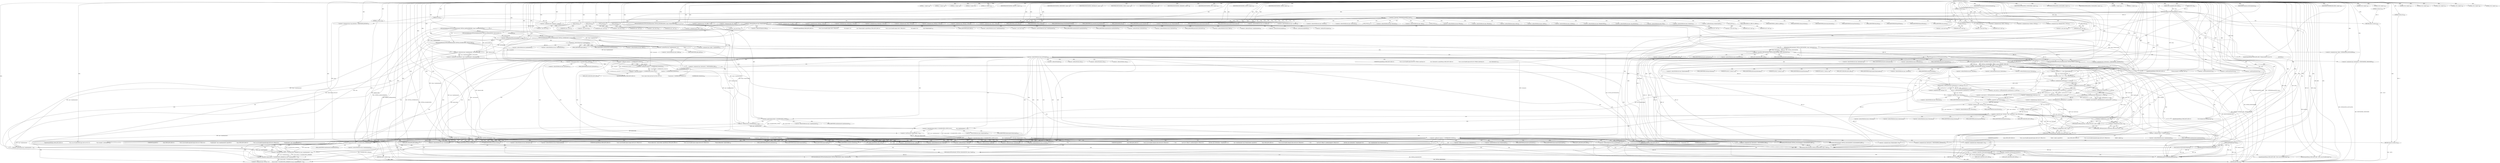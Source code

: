 digraph "TIFFRGBAImageBegin" {  
"46139" [label = <(METHOD,TIFFRGBAImageBegin)<SUB>310</SUB>> ]
"46787" [label = <(METHOD_RETURN,int)<SUB>310</SUB>> ]
"46140" [label = <(PARAM,TIFFRGBAImage *img)<SUB>310</SUB>> ]
"46141" [label = <(PARAM,TIFF *tif)<SUB>310</SUB>> ]
"46142" [label = <(PARAM,int stop)<SUB>310</SUB>> ]
"46143" [label = <(PARAM,char emsg[EMSG_BUF_SIZE])<SUB>311</SUB>> ]
"46162" [label = <(&lt;operator&gt;.assignment,img-&gt;row_offset = 0)<SUB>325</SUB>> ]
"46167" [label = <(&lt;operator&gt;.assignment,img-&gt;col_offset = 0)<SUB>326</SUB>> ]
"46172" [label = <(&lt;operator&gt;.assignment,img-&gt;redcmap = NULL)<SUB>327</SUB>> ]
"46181" [label = <(&lt;operator&gt;.assignment,img-&gt;greencmap = NULL)<SUB>328</SUB>> ]
"46190" [label = <(&lt;operator&gt;.assignment,img-&gt;bluecmap = NULL)<SUB>329</SUB>> ]
"46199" [label = <(&lt;operator&gt;.assignment,img-&gt;Map = NULL)<SUB>330</SUB>> ]
"46208" [label = <(&lt;operator&gt;.assignment,img-&gt;BWmap = NULL)<SUB>331</SUB>> ]
"46217" [label = <(&lt;operator&gt;.assignment,img-&gt;PALmap = NULL)<SUB>332</SUB>> ]
"46226" [label = <(&lt;operator&gt;.assignment,img-&gt;ycbcr = NULL)<SUB>333</SUB>> ]
"46235" [label = <(&lt;operator&gt;.assignment,img-&gt;cielab = NULL)<SUB>334</SUB>> ]
"46244" [label = <(&lt;operator&gt;.assignment,img-&gt;UaToAa = NULL)<SUB>335</SUB>> ]
"46253" [label = <(&lt;operator&gt;.assignment,img-&gt;Bitdepth16To8 = NULL)<SUB>336</SUB>> ]
"46262" [label = <(&lt;operator&gt;.assignment,img-&gt;req_orientation = ORIENTATION_BOTLEFT)<SUB>337</SUB>> ]
"46267" [label = <(&lt;operator&gt;.assignment,img-&gt;tif = tif)<SUB>339</SUB>> ]
"46272" [label = <(&lt;operator&gt;.assignment,img-&gt;stoponerr = stop)<SUB>340</SUB>> ]
"46277" [label = <(TIFFGetFieldDefaulted,TIFFGetFieldDefaulted(tif, TIFFTAG_BITSPERSAMPLE, &amp;img-&gt;bitspersample))<SUB>341</SUB>> ]
"46303" [label = <(&lt;operator&gt;.assignment,img-&gt;alpha = 0)<SUB>357</SUB>> ]
"46308" [label = <(TIFFGetFieldDefaulted,TIFFGetFieldDefaulted(tif, TIFFTAG_SAMPLESPERPIXEL, &amp;img-&gt;samplesperpixel))<SUB>358</SUB>> ]
"46315" [label = <(TIFFGetFieldDefaulted,TIFFGetFieldDefaulted(tif, TIFFTAG_EXTRASAMPLES, &amp;extrasamples,\012                          &amp;sampleinfo))<SUB>359</SUB>> ]
"46359" [label = <(&lt;operator&gt;.assignment,colorchannels = img-&gt;samplesperpixel - extrasamples)<SUB>390</SUB>> ]
"46366" [label = <(TIFFGetFieldDefaulted,TIFFGetFieldDefaulted(tif, TIFFTAG_COMPRESSION, &amp;compress))<SUB>391</SUB>> ]
"46371" [label = <(TIFFGetFieldDefaulted,TIFFGetFieldDefaulted(tif, TIFFTAG_PLANARCONFIG, &amp;planarconfig))<SUB>392</SUB>> ]
"46714" [label = <(TIFFGetField,TIFFGetField(tif, TIFFTAG_IMAGEWIDTH, &amp;img-&gt;width))<SUB>559</SUB>> ]
"46721" [label = <(TIFFGetField,TIFFGetField(tif, TIFFTAG_IMAGELENGTH, &amp;img-&gt;height))<SUB>560</SUB>> ]
"46728" [label = <(TIFFGetFieldDefaulted,TIFFGetFieldDefaulted(tif, TIFFTAG_ORIENTATION, &amp;img-&gt;orientation))<SUB>561</SUB>> ]
"46735" [label = <(&lt;operator&gt;.assignment,img-&gt;isContig =\012        !(planarconfig == PLANARCONFIG_SEPARATE &amp;&amp; img-&gt;samplesperpixel &gt; 1))<SUB>562</SUB>> ]
"46780" [label = <(RETURN,return 1;,return 1;)<SUB>580</SUB>> ]
"46783" [label = <(TIFFRGBAImageEnd,TIFFRGBAImageEnd(img))<SUB>583</SUB>> ]
"46785" [label = <(RETURN,return 0;,return 0;)<SUB>584</SUB>> ]
"46155" [label = <(&lt;operator&gt;.logicalNot,!TIFFRGBAImageOK(tif, emsg))<SUB>321</SUB>> ]
"46323" [label = <(&lt;operator&gt;.greaterEqualsThan,extrasamples &gt;= 1)<SUB>361</SUB>> ]
"46377" [label = <(&lt;operator&gt;.logicalNot,!TIFFGetField(tif, TIFFTAG_PHOTOMETRIC, &amp;img-&gt;photometric))<SUB>393</SUB>> ]
"46781" [label = <(LITERAL,1,return 1;)<SUB>580</SUB>> ]
"46786" [label = <(LITERAL,0,return 0;)<SUB>584</SUB>> ]
"46160" [label = <(RETURN,return 0;,return 0;)<SUB>322</SUB>> ]
"46290" [label = <(LITERAL,1,&lt;empty&gt;)<SUB>344</SUB>> ]
"46292" [label = <(LITERAL,2,&lt;empty&gt;)<SUB>345</SUB>> ]
"46294" [label = <(LITERAL,4,&lt;empty&gt;)<SUB>346</SUB>> ]
"46296" [label = <(LITERAL,8,&lt;empty&gt;)<SUB>347</SUB>> ]
"46298" [label = <(LITERAL,16,&lt;empty&gt;)<SUB>348</SUB>> ]
"46361" [label = <(&lt;operator&gt;.subtraction,img-&gt;samplesperpixel - extrasamples)<SUB>390</SUB>> ]
"46431" [label = <(IDENTIFIER,PHOTOMETRIC_PALETTE,&lt;empty&gt;)<SUB>414</SUB>> ]
"46451" [label = <(&lt;operator&gt;.assignment,n_color = (1U &lt;&lt; img-&gt;bitspersample))<SUB>424</SUB>> ]
"46458" [label = <(&lt;operator&gt;.assignment,img-&gt;redcmap =\012                (uint16_t *)_TIFFmallocExt(tif, sizeof(uint16_t) * n_color))<SUB>425</SUB>> ]
"46470" [label = <(&lt;operator&gt;.assignment,img-&gt;greencmap =\012                (uint16_t *)_TIFFmallocExt(tif, sizeof(uint16_t) * n_color))<SUB>427</SUB>> ]
"46482" [label = <(&lt;operator&gt;.assignment,img-&gt;bluecmap =\012                (uint16_t *)_TIFFmallocExt(tif, sizeof(uint16_t) * n_color))<SUB>429</SUB>> ]
"46517" [label = <(_TIFFmemcpy,_TIFFmemcpy(img-&gt;redcmap, red_orig, n_color * 2))<SUB>438</SUB>> ]
"46525" [label = <(_TIFFmemcpy,_TIFFmemcpy(img-&gt;greencmap, green_orig, n_color * 2))<SUB>439</SUB>> ]
"46533" [label = <(_TIFFmemcpy,_TIFFmemcpy(img-&gt;bluecmap, blue_orig, n_color * 2))<SUB>440</SUB>> ]
"46542" [label = <(IDENTIFIER,PHOTOMETRIC_MINISWHITE,&lt;empty&gt;)<SUB>443</SUB>> ]
"46544" [label = <(IDENTIFIER,PHOTOMETRIC_MINISBLACK,&lt;empty&gt;)<SUB>444</SUB>> ]
"46566" [label = <(IDENTIFIER,PHOTOMETRIC_YCBCR,&lt;empty&gt;)<SUB>458</SUB>> ]
"46591" [label = <(IDENTIFIER,PHOTOMETRIC_RGB,&lt;empty&gt;)<SUB>487</SUB>> ]
"46608" [label = <(IDENTIFIER,PHOTOMETRIC_SEPARATED,&lt;empty&gt;)<SUB>496</SUB>> ]
"46634" [label = <(IDENTIFIER,PHOTOMETRIC_LOGL,&lt;empty&gt;)<SUB>518</SUB>> ]
"46649" [label = <(TIFFSetField,TIFFSetField(tif, TIFFTAG_SGILOGDATAFMT, SGILOGDATAFMT_8BIT))<SUB>526</SUB>> ]
"46653" [label = <(&lt;operator&gt;.assignment,img-&gt;photometric = PHOTOMETRIC_MINISBLACK)<SUB>527</SUB>> ]
"46658" [label = <(&lt;operator&gt;.assignment,img-&gt;bitspersample = 8)<SUB>528</SUB>> ]
"46665" [label = <(IDENTIFIER,PHOTOMETRIC_LOGLUV,&lt;empty&gt;)<SUB>530</SUB>> ]
"46693" [label = <(TIFFSetField,TIFFSetField(tif, TIFFTAG_SGILOGDATAFMT, SGILOGDATAFMT_8BIT))<SUB>547</SUB>> ]
"46697" [label = <(&lt;operator&gt;.assignment,img-&gt;photometric = PHOTOMETRIC_RGB)<SUB>548</SUB>> ]
"46702" [label = <(&lt;operator&gt;.assignment,img-&gt;bitspersample = 8)<SUB>549</SUB>> ]
"46709" [label = <(IDENTIFIER,PHOTOMETRIC_CIELAB,&lt;empty&gt;)<SUB>551</SUB>> ]
"46739" [label = <(&lt;operator&gt;.logicalNot,!(planarconfig == PLANARCONFIG_SEPARATE &amp;&amp; img-&gt;samplesperpixel &gt; 1))<SUB>563</SUB>> ]
"46156" [label = <(TIFFRGBAImageOK,TIFFRGBAImageOK(tif, emsg))<SUB>321</SUB>> ]
"46161" [label = <(LITERAL,0,return 0;)<SUB>322</SUB>> ]
"46178" [label = <(&lt;operator&gt;.cast,(void *)0)<SUB>327</SUB>> ]
"46187" [label = <(&lt;operator&gt;.cast,(void *)0)<SUB>328</SUB>> ]
"46196" [label = <(&lt;operator&gt;.cast,(void *)0)<SUB>329</SUB>> ]
"46205" [label = <(&lt;operator&gt;.cast,(void *)0)<SUB>330</SUB>> ]
"46214" [label = <(&lt;operator&gt;.cast,(void *)0)<SUB>331</SUB>> ]
"46223" [label = <(&lt;operator&gt;.cast,(void *)0)<SUB>332</SUB>> ]
"46232" [label = <(&lt;operator&gt;.cast,(void *)0)<SUB>333</SUB>> ]
"46241" [label = <(&lt;operator&gt;.cast,(void *)0)<SUB>334</SUB>> ]
"46250" [label = <(&lt;operator&gt;.cast,(void *)0)<SUB>335</SUB>> ]
"46259" [label = <(&lt;operator&gt;.cast,(void *)0)<SUB>336</SUB>> ]
"46378" [label = <(TIFFGetField,TIFFGetField(tif, TIFFTAG_PHOTOMETRIC, &amp;img-&gt;photometric))<SUB>393</SUB>> ]
"46387" [label = <(IDENTIFIER,colorchannels,switch(colorchannels))<SUB>395</SUB>> ]
"46433" [label = <(&lt;operator&gt;.logicalNot,!TIFFGetField(tif, TIFFTAG_COLORMAP, &amp;red_orig, &amp;green_orig,\012                              &amp;blue_orig))<SUB>415</SUB>> ]
"46495" [label = <(&lt;operator&gt;.logicalOr,!img-&gt;redcmap || !img-&gt;greencmap || !img-&gt;bluecmap)<SUB>431</SUB>> ]
"46546" [label = <(&lt;operator&gt;.logicalAnd,planarconfig == PLANARCONFIG_CONTIG &amp;&amp;\012                img-&gt;samplesperpixel != 1 &amp;&amp; img-&gt;bitspersample &lt; 8)<SUB>445</SUB>> ]
"46568" [label = <(&lt;operator&gt;.equals,planarconfig == PLANARCONFIG_CONTIG)<SUB>460</SUB>> ]
"46593" [label = <(&lt;operator&gt;.lessThan,colorchannels &lt; 3)<SUB>488</SUB>> ]
"46611" [label = <(TIFFGetFieldDefaulted,TIFFGetFieldDefaulted(tif, TIFFTAG_INKSET, &amp;inkset))<SUB>499</SUB>> ]
"46636" [label = <(&lt;operator&gt;.notEquals,compress != COMPRESSION_SGILOG)<SUB>519</SUB>> ]
"46667" [label = <(&lt;operator&gt;.logicalAnd,compress != COMPRESSION_SGILOG &amp;&amp;\012                compress != COMPRESSION_SGILOG24)<SUB>531</SUB>> ]
"46686" [label = <(&lt;operator&gt;.notEquals,planarconfig != PLANARCONFIG_CONTIG)<SUB>540</SUB>> ]
"46740" [label = <(&lt;operator&gt;.logicalAnd,planarconfig == PLANARCONFIG_SEPARATE &amp;&amp; img-&gt;samplesperpixel &gt; 1)<SUB>563</SUB>> ]
"46755" [label = <(&lt;operator&gt;.logicalNot,!PickContigCase(img))<SUB>566</SUB>> ]
"46333" [label = <(IDENTIFIER,EXTRASAMPLE_UNSPECIFIED,&lt;empty&gt;)<SUB>365</SUB>> ]
"46348" [label = <(IDENTIFIER,EXTRASAMPLE_ASSOCALPHA,&lt;empty&gt;)<SUB>371</SUB>> ]
"46350" [label = <(IDENTIFIER,EXTRASAMPLE_UNASSALPHA,&lt;empty&gt;)<SUB>372</SUB>> ]
"46351" [label = <(&lt;operator&gt;.assignment,img-&gt;alpha = sampleinfo[0])<SUB>373</SUB>> ]
"46390" [label = <(LITERAL,1,&lt;empty&gt;)<SUB>397</SUB>> ]
"46409" [label = <(LITERAL,3,&lt;empty&gt;)<SUB>403</SUB>> ]
"46410" [label = <(&lt;operator&gt;.assignment,img-&gt;photometric = PHOTOMETRIC_RGB)<SUB>404</SUB>> ]
"46417" [label = <(snprintf,snprintf(emsg, EMSG_BUF_SIZE, &quot;Missing needed %s tag&quot;,\012                         photoTag))<SUB>407</SUB>> ]
"46444" [label = <(snprintf,snprintf(emsg, EMSG_BUF_SIZE,\012                         &quot;Missing required \&quot;Colormap\&quot; tag&quot;))<SUB>418</SUB>> ]
"46453" [label = <(&lt;operator&gt;.shiftLeft,1U &lt;&lt; img-&gt;bitspersample)<SUB>424</SUB>> ]
"46462" [label = <(&lt;operator&gt;.cast,(uint16_t *)_TIFFmallocExt(tif, sizeof(uint16_t) * n_color))<SUB>426</SUB>> ]
"46474" [label = <(&lt;operator&gt;.cast,(uint16_t *)_TIFFmallocExt(tif, sizeof(uint16_t) * n_color))<SUB>428</SUB>> ]
"46486" [label = <(&lt;operator&gt;.cast,(uint16_t *)_TIFFmallocExt(tif, sizeof(uint16_t) * n_color))<SUB>430</SUB>> ]
"46510" [label = <(snprintf,snprintf(emsg, EMSG_BUF_SIZE,\012                         &quot;Out of memory for colormap copy&quot;))<SUB>433</SUB>> ]
"46522" [label = <(&lt;operator&gt;.multiplication,n_color * 2)<SUB>438</SUB>> ]
"46530" [label = <(&lt;operator&gt;.multiplication,n_color * 2)<SUB>439</SUB>> ]
"46538" [label = <(&lt;operator&gt;.multiplication,n_color * 2)<SUB>440</SUB>> ]
"46597" [label = <(snprintf,snprintf(emsg, EMSG_BUF_SIZE,\012                         &quot;Sorry, can not handle RGB image with %s=%d&quot;,\012                         &quot;Color channels&quot;, colorchannels))<SUB>490</SUB>> ]
"46617" [label = <(&lt;operator&gt;.notEquals,inkset != INKSET_CMYK)<SUB>500</SUB>> ]
"46624" [label = <(&lt;operator&gt;.lessThan,img-&gt;samplesperpixel &lt; 4)<SUB>508</SUB>> ]
"46640" [label = <(snprintf,snprintf(emsg, EMSG_BUF_SIZE,\012                         &quot;Sorry, LogL data must have %s=%d&quot;, &quot;Compression&quot;,\012                         COMPRESSION_SGILOG))<SUB>521</SUB>> ]
"46675" [label = <(snprintf,snprintf(emsg, EMSG_BUF_SIZE,\012                         &quot;Sorry, LogLuv data must have %s=%d or %d&quot;,\012                         &quot;Compression&quot;, COMPRESSION_SGILOG,\012                         COMPRESSION_SGILOG24))<SUB>534</SUB>> ]
"46691" [label = <(RETURN,return (0);,return (0);)<SUB>545</SUB>> ]
"46741" [label = <(&lt;operator&gt;.equals,planarconfig == PLANARCONFIG_SEPARATE)<SUB>563</SUB>> ]
"46744" [label = <(&lt;operator&gt;.greaterThan,img-&gt;samplesperpixel &gt; 1)<SUB>563</SUB>> ]
"46759" [label = <(snprintf,snprintf(emsg, EMSG_BUF_SIZE, &quot;Sorry, can not handle image&quot;))<SUB>568</SUB>> ]
"46769" [label = <(&lt;operator&gt;.logicalNot,!PickSeparateCase(img))<SUB>574</SUB>> ]
"46335" [label = <(&lt;operator&gt;.greaterThan,img-&gt;samplesperpixel &gt;\012                    3)<SUB>367</SUB>> ]
"46392" [label = <(isCCITTCompression,isCCITTCompression(tif))<SUB>398</SUB>> ]
"46434" [label = <(TIFFGetField,TIFFGetField(tif, TIFFTAG_COLORMAP, &amp;red_orig, &amp;green_orig,\012                              &amp;blue_orig))<SUB>415</SUB>> ]
"46464" [label = <(_TIFFmallocExt,_TIFFmallocExt(tif, sizeof(uint16_t) * n_color))<SUB>426</SUB>> ]
"46476" [label = <(_TIFFmallocExt,_TIFFmallocExt(tif, sizeof(uint16_t) * n_color))<SUB>428</SUB>> ]
"46488" [label = <(_TIFFmallocExt,_TIFFmallocExt(tif, sizeof(uint16_t) * n_color))<SUB>430</SUB>> ]
"46496" [label = <(&lt;operator&gt;.logicalOr,!img-&gt;redcmap || !img-&gt;greencmap)<SUB>431</SUB>> ]
"46505" [label = <(&lt;operator&gt;.logicalNot,!img-&gt;bluecmap)<SUB>431</SUB>> ]
"46547" [label = <(&lt;operator&gt;.logicalAnd,planarconfig == PLANARCONFIG_CONTIG &amp;&amp;\012                img-&gt;samplesperpixel != 1)<SUB>445</SUB>> ]
"46556" [label = <(&lt;operator&gt;.lessThan,img-&gt;bitspersample &lt; 8)<SUB>446</SUB>> ]
"46573" [label = <(IDENTIFIER,compress,switch(compress))<SUB>463</SUB>> ]
"46668" [label = <(&lt;operator&gt;.notEquals,compress != COMPRESSION_SGILOG)<SUB>531</SUB>> ]
"46671" [label = <(&lt;operator&gt;.notEquals,compress != COMPRESSION_SGILOG24)<SUB>532</SUB>> ]
"46692" [label = <(LITERAL,0,return (0);)<SUB>545</SUB>> ]
"46756" [label = <(PickContigCase,PickContigCase(img))<SUB>566</SUB>> ]
"46773" [label = <(snprintf,snprintf(emsg, EMSG_BUF_SIZE, &quot;Sorry, can not handle image&quot;))<SUB>576</SUB>> ]
"46341" [label = <(&lt;operator&gt;.assignment,img-&gt;alpha = EXTRASAMPLE_ASSOCALPHA)<SUB>369</SUB>> ]
"46395" [label = <(&lt;operator&gt;.assignment,img-&gt;photometric = PHOTOMETRIC_MINISWHITE)<SUB>399</SUB>> ]
"46466" [label = <(&lt;operator&gt;.multiplication,sizeof(uint16_t) * n_color)<SUB>426</SUB>> ]
"46478" [label = <(&lt;operator&gt;.multiplication,sizeof(uint16_t) * n_color)<SUB>428</SUB>> ]
"46490" [label = <(&lt;operator&gt;.multiplication,sizeof(uint16_t) * n_color)<SUB>430</SUB>> ]
"46497" [label = <(&lt;operator&gt;.logicalNot,!img-&gt;redcmap)<SUB>431</SUB>> ]
"46501" [label = <(&lt;operator&gt;.logicalNot,!img-&gt;greencmap)<SUB>431</SUB>> ]
"46548" [label = <(&lt;operator&gt;.equals,planarconfig == PLANARCONFIG_CONTIG)<SUB>445</SUB>> ]
"46551" [label = <(&lt;operator&gt;.notEquals,img-&gt;samplesperpixel != 1)<SUB>446</SUB>> ]
"46576" [label = <(IDENTIFIER,COMPRESSION_JPEG,&lt;empty&gt;)<SUB>465</SUB>> ]
"46577" [label = <(TIFFSetField,TIFFSetField(tif, TIFFTAG_JPEGCOLORMODE,\012                                     JPEGCOLORMODE_RGB))<SUB>472</SUB>> ]
"46581" [label = <(&lt;operator&gt;.assignment,img-&gt;photometric = PHOTOMETRIC_RGB)<SUB>474</SUB>> ]
"46770" [label = <(PickSeparateCase,PickSeparateCase(img))<SUB>574</SUB>> ]
"46402" [label = <(&lt;operator&gt;.assignment,img-&gt;photometric = PHOTOMETRIC_MINISBLACK)<SUB>401</SUB>> ]
"46421" [label = <(LITERAL,1024,&lt;empty&gt;)<SUB>407</SUB>> ]
"46448" [label = <(LITERAL,1024,&lt;empty&gt;)<SUB>418</SUB>> ]
"46467" [label = <(&lt;operator&gt;.sizeOf,sizeof(uint16_t))<SUB>426</SUB>> ]
"46479" [label = <(&lt;operator&gt;.sizeOf,sizeof(uint16_t))<SUB>428</SUB>> ]
"46491" [label = <(&lt;operator&gt;.sizeOf,sizeof(uint16_t))<SUB>430</SUB>> ]
"46514" [label = <(LITERAL,1024,&lt;empty&gt;)<SUB>433</SUB>> ]
"46601" [label = <(LITERAL,1024,&lt;empty&gt;)<SUB>490</SUB>> ]
"46644" [label = <(LITERAL,1024,&lt;empty&gt;)<SUB>521</SUB>> ]
"46679" [label = <(LITERAL,1024,&lt;empty&gt;)<SUB>534</SUB>> ]
"46763" [label = <(LITERAL,1024,&lt;empty&gt;)<SUB>568</SUB>> ]
"46777" [label = <(LITERAL,1024,&lt;empty&gt;)<SUB>576</SUB>> ]
"46163" [label = <(&lt;operator&gt;.indirectFieldAccess,img-&gt;row_offset)<SUB>325</SUB>> ]
"46168" [label = <(&lt;operator&gt;.indirectFieldAccess,img-&gt;col_offset)<SUB>326</SUB>> ]
"46173" [label = <(&lt;operator&gt;.indirectFieldAccess,img-&gt;redcmap)<SUB>327</SUB>> ]
"46176" [label = <(NULL,NULL)<SUB>327</SUB>> ]
"46182" [label = <(&lt;operator&gt;.indirectFieldAccess,img-&gt;greencmap)<SUB>328</SUB>> ]
"46185" [label = <(NULL,NULL)<SUB>328</SUB>> ]
"46191" [label = <(&lt;operator&gt;.indirectFieldAccess,img-&gt;bluecmap)<SUB>329</SUB>> ]
"46194" [label = <(NULL,NULL)<SUB>329</SUB>> ]
"46200" [label = <(&lt;operator&gt;.indirectFieldAccess,img-&gt;Map)<SUB>330</SUB>> ]
"46203" [label = <(NULL,NULL)<SUB>330</SUB>> ]
"46209" [label = <(&lt;operator&gt;.indirectFieldAccess,img-&gt;BWmap)<SUB>331</SUB>> ]
"46212" [label = <(NULL,NULL)<SUB>331</SUB>> ]
"46218" [label = <(&lt;operator&gt;.indirectFieldAccess,img-&gt;PALmap)<SUB>332</SUB>> ]
"46221" [label = <(NULL,NULL)<SUB>332</SUB>> ]
"46227" [label = <(&lt;operator&gt;.indirectFieldAccess,img-&gt;ycbcr)<SUB>333</SUB>> ]
"46230" [label = <(NULL,NULL)<SUB>333</SUB>> ]
"46236" [label = <(&lt;operator&gt;.indirectFieldAccess,img-&gt;cielab)<SUB>334</SUB>> ]
"46239" [label = <(NULL,NULL)<SUB>334</SUB>> ]
"46245" [label = <(&lt;operator&gt;.indirectFieldAccess,img-&gt;UaToAa)<SUB>335</SUB>> ]
"46248" [label = <(NULL,NULL)<SUB>335</SUB>> ]
"46254" [label = <(&lt;operator&gt;.indirectFieldAccess,img-&gt;Bitdepth16To8)<SUB>336</SUB>> ]
"46257" [label = <(NULL,NULL)<SUB>336</SUB>> ]
"46263" [label = <(&lt;operator&gt;.indirectFieldAccess,img-&gt;req_orientation)<SUB>337</SUB>> ]
"46268" [label = <(&lt;operator&gt;.indirectFieldAccess,img-&gt;tif)<SUB>339</SUB>> ]
"46273" [label = <(&lt;operator&gt;.indirectFieldAccess,img-&gt;stoponerr)<SUB>340</SUB>> ]
"46280" [label = <(&lt;operator&gt;.addressOf,&amp;img-&gt;bitspersample)<SUB>341</SUB>> ]
"46285" [label = <(&lt;operator&gt;.indirectFieldAccess,img-&gt;bitspersample)<SUB>342</SUB>> ]
"46304" [label = <(&lt;operator&gt;.indirectFieldAccess,img-&gt;alpha)<SUB>357</SUB>> ]
"46311" [label = <(&lt;operator&gt;.addressOf,&amp;img-&gt;samplesperpixel)<SUB>358</SUB>> ]
"46318" [label = <(&lt;operator&gt;.addressOf,&amp;extrasamples)<SUB>359</SUB>> ]
"46320" [label = <(&lt;operator&gt;.addressOf,&amp;sampleinfo)<SUB>360</SUB>> ]
"46369" [label = <(&lt;operator&gt;.addressOf,&amp;compress)<SUB>391</SUB>> ]
"46374" [label = <(&lt;operator&gt;.addressOf,&amp;planarconfig)<SUB>392</SUB>> ]
"46426" [label = <(&lt;operator&gt;.indirectFieldAccess,img-&gt;photometric)<SUB>412</SUB>> ]
"46717" [label = <(&lt;operator&gt;.addressOf,&amp;img-&gt;width)<SUB>559</SUB>> ]
"46724" [label = <(&lt;operator&gt;.addressOf,&amp;img-&gt;height)<SUB>560</SUB>> ]
"46731" [label = <(&lt;operator&gt;.addressOf,&amp;img-&gt;orientation)<SUB>561</SUB>> ]
"46736" [label = <(&lt;operator&gt;.indirectFieldAccess,img-&gt;isContig)<SUB>562</SUB>> ]
"46750" [label = <(&lt;operator&gt;.indirectFieldAccess,img-&gt;isContig)<SUB>564</SUB>> ]
"46165" [label = <(FIELD_IDENTIFIER,row_offset,row_offset)<SUB>325</SUB>> ]
"46170" [label = <(FIELD_IDENTIFIER,col_offset,col_offset)<SUB>326</SUB>> ]
"46175" [label = <(FIELD_IDENTIFIER,redcmap,redcmap)<SUB>327</SUB>> ]
"46184" [label = <(FIELD_IDENTIFIER,greencmap,greencmap)<SUB>328</SUB>> ]
"46193" [label = <(FIELD_IDENTIFIER,bluecmap,bluecmap)<SUB>329</SUB>> ]
"46202" [label = <(FIELD_IDENTIFIER,Map,Map)<SUB>330</SUB>> ]
"46211" [label = <(FIELD_IDENTIFIER,BWmap,BWmap)<SUB>331</SUB>> ]
"46220" [label = <(FIELD_IDENTIFIER,PALmap,PALmap)<SUB>332</SUB>> ]
"46229" [label = <(FIELD_IDENTIFIER,ycbcr,ycbcr)<SUB>333</SUB>> ]
"46238" [label = <(FIELD_IDENTIFIER,cielab,cielab)<SUB>334</SUB>> ]
"46247" [label = <(FIELD_IDENTIFIER,UaToAa,UaToAa)<SUB>335</SUB>> ]
"46256" [label = <(FIELD_IDENTIFIER,Bitdepth16To8,Bitdepth16To8)<SUB>336</SUB>> ]
"46265" [label = <(FIELD_IDENTIFIER,req_orientation,req_orientation)<SUB>337</SUB>> ]
"46270" [label = <(FIELD_IDENTIFIER,tif,tif)<SUB>339</SUB>> ]
"46275" [label = <(FIELD_IDENTIFIER,stoponerr,stoponerr)<SUB>340</SUB>> ]
"46281" [label = <(&lt;operator&gt;.indirectFieldAccess,img-&gt;bitspersample)<SUB>341</SUB>> ]
"46287" [label = <(FIELD_IDENTIFIER,bitspersample,bitspersample)<SUB>342</SUB>> ]
"46301" [label = <(UNKNOWN,snprintf(emsg, EMSG_BUF_SIZE,\012                     &quot;Sorry, can not handle images with %&quot; PRIu16\012                     &quot;-bit samples&quot;,\012                     img-&gt;bitspersample);,snprintf(emsg, EMSG_BUF_SIZE,\012                     &quot;Sorry, can not handle images with %&quot; PRIu16\012                     &quot;-bit samples&quot;,\012                     img-&gt;bitspersample);)<SUB>351</SUB>> ]
"46306" [label = <(FIELD_IDENTIFIER,alpha,alpha)<SUB>357</SUB>> ]
"46312" [label = <(&lt;operator&gt;.indirectFieldAccess,img-&gt;samplesperpixel)<SUB>358</SUB>> ]
"46362" [label = <(&lt;operator&gt;.indirectFieldAccess,img-&gt;samplesperpixel)<SUB>390</SUB>> ]
"46428" [label = <(FIELD_IDENTIFIER,photometric,photometric)<SUB>412</SUB>> ]
"46712" [label = <(UNKNOWN,snprintf(emsg, EMSG_BUF_SIZE,\012                     &quot;Sorry, can not handle image with %s=%&quot; PRIu16, photoTag,\012                     img-&gt;photometric);,snprintf(emsg, EMSG_BUF_SIZE,\012                     &quot;Sorry, can not handle image with %s=%&quot; PRIu16, photoTag,\012                     img-&gt;photometric);)<SUB>554</SUB>> ]
"46718" [label = <(&lt;operator&gt;.indirectFieldAccess,img-&gt;width)<SUB>559</SUB>> ]
"46725" [label = <(&lt;operator&gt;.indirectFieldAccess,img-&gt;height)<SUB>560</SUB>> ]
"46732" [label = <(&lt;operator&gt;.indirectFieldAccess,img-&gt;orientation)<SUB>561</SUB>> ]
"46738" [label = <(FIELD_IDENTIFIER,isContig,isContig)<SUB>562</SUB>> ]
"46752" [label = <(FIELD_IDENTIFIER,isContig,isContig)<SUB>564</SUB>> ]
"46283" [label = <(FIELD_IDENTIFIER,bitspersample,bitspersample)<SUB>341</SUB>> ]
"46314" [label = <(FIELD_IDENTIFIER,samplesperpixel,samplesperpixel)<SUB>358</SUB>> ]
"46328" [label = <(&lt;operator&gt;.indirectIndexAccess,sampleinfo[0])<SUB>363</SUB>> ]
"46364" [label = <(FIELD_IDENTIFIER,samplesperpixel,samplesperpixel)<SUB>390</SUB>> ]
"46381" [label = <(&lt;operator&gt;.addressOf,&amp;img-&gt;photometric)<SUB>393</SUB>> ]
"46459" [label = <(&lt;operator&gt;.indirectFieldAccess,img-&gt;redcmap)<SUB>425</SUB>> ]
"46471" [label = <(&lt;operator&gt;.indirectFieldAccess,img-&gt;greencmap)<SUB>427</SUB>> ]
"46483" [label = <(&lt;operator&gt;.indirectFieldAccess,img-&gt;bluecmap)<SUB>429</SUB>> ]
"46518" [label = <(&lt;operator&gt;.indirectFieldAccess,img-&gt;redcmap)<SUB>438</SUB>> ]
"46526" [label = <(&lt;operator&gt;.indirectFieldAccess,img-&gt;greencmap)<SUB>439</SUB>> ]
"46534" [label = <(&lt;operator&gt;.indirectFieldAccess,img-&gt;bluecmap)<SUB>440</SUB>> ]
"46654" [label = <(&lt;operator&gt;.indirectFieldAccess,img-&gt;photometric)<SUB>527</SUB>> ]
"46659" [label = <(&lt;operator&gt;.indirectFieldAccess,img-&gt;bitspersample)<SUB>528</SUB>> ]
"46698" [label = <(&lt;operator&gt;.indirectFieldAccess,img-&gt;photometric)<SUB>548</SUB>> ]
"46703" [label = <(&lt;operator&gt;.indirectFieldAccess,img-&gt;bitspersample)<SUB>549</SUB>> ]
"46720" [label = <(FIELD_IDENTIFIER,width,width)<SUB>559</SUB>> ]
"46727" [label = <(FIELD_IDENTIFIER,height,height)<SUB>560</SUB>> ]
"46734" [label = <(FIELD_IDENTIFIER,orientation,orientation)<SUB>561</SUB>> ]
"46179" [label = <(UNKNOWN,void *,void *)<SUB>327</SUB>> ]
"46188" [label = <(UNKNOWN,void *,void *)<SUB>328</SUB>> ]
"46197" [label = <(UNKNOWN,void *,void *)<SUB>329</SUB>> ]
"46206" [label = <(UNKNOWN,void *,void *)<SUB>330</SUB>> ]
"46215" [label = <(UNKNOWN,void *,void *)<SUB>331</SUB>> ]
"46224" [label = <(UNKNOWN,void *,void *)<SUB>332</SUB>> ]
"46233" [label = <(UNKNOWN,void *,void *)<SUB>333</SUB>> ]
"46242" [label = <(UNKNOWN,void *,void *)<SUB>334</SUB>> ]
"46251" [label = <(UNKNOWN,void *,void *)<SUB>335</SUB>> ]
"46260" [label = <(UNKNOWN,void *,void *)<SUB>336</SUB>> ]
"46382" [label = <(&lt;operator&gt;.indirectFieldAccess,img-&gt;photometric)<SUB>393</SUB>> ]
"46455" [label = <(&lt;operator&gt;.indirectFieldAccess,img-&gt;bitspersample)<SUB>424</SUB>> ]
"46461" [label = <(FIELD_IDENTIFIER,redcmap,redcmap)<SUB>425</SUB>> ]
"46463" [label = <(UNKNOWN,uint16_t *,uint16_t *)<SUB>426</SUB>> ]
"46473" [label = <(FIELD_IDENTIFIER,greencmap,greencmap)<SUB>427</SUB>> ]
"46475" [label = <(UNKNOWN,uint16_t *,uint16_t *)<SUB>428</SUB>> ]
"46485" [label = <(FIELD_IDENTIFIER,bluecmap,bluecmap)<SUB>429</SUB>> ]
"46487" [label = <(UNKNOWN,uint16_t *,uint16_t *)<SUB>430</SUB>> ]
"46520" [label = <(FIELD_IDENTIFIER,redcmap,redcmap)<SUB>438</SUB>> ]
"46528" [label = <(FIELD_IDENTIFIER,greencmap,greencmap)<SUB>439</SUB>> ]
"46536" [label = <(FIELD_IDENTIFIER,bluecmap,bluecmap)<SUB>440</SUB>> ]
"46562" [label = <(UNKNOWN,snprintf(\012                    emsg, EMSG_BUF_SIZE,\012                    &quot;Sorry, can not handle contiguous data with %s=%&quot; PRIu16\012                    &quot;, &quot;\012                    &quot;and %s=%&quot; PRIu16 &quot; and Bits/Sample=%&quot; PRIu16,\012                    photoTag, img-&gt;photometric, &quot;Samples/pixel&quot;,\012                    img-&gt;samplesperpixel, img-&gt;bitspersample);,snprintf(\012                    emsg, EMSG_BUF_SIZE,\012                    &quot;Sorry, can not handle contiguous data with %s=%&quot; PRIu16\012                    &quot;, &quot;\012                    &quot;and %s=%&quot; PRIu16 &quot; and Bits/Sample=%&quot; PRIu16,\012                    photoTag, img-&gt;photometric, &quot;Samples/pixel&quot;,\012                    img-&gt;samplesperpixel, img-&gt;bitspersample);)<SUB>448</SUB>> ]
"46614" [label = <(&lt;operator&gt;.addressOf,&amp;inkset)<SUB>499</SUB>> ]
"46656" [label = <(FIELD_IDENTIFIER,photometric,photometric)<SUB>527</SUB>> ]
"46661" [label = <(FIELD_IDENTIFIER,bitspersample,bitspersample)<SUB>528</SUB>> ]
"46690" [label = <(UNKNOWN,snprintf(emsg, EMSG_BUF_SIZE,\012                         &quot;Sorry, can not handle LogLuv images with %s=%&quot; PRIu16,\012                         &quot;Planarconfiguration&quot;, planarconfig);,snprintf(emsg, EMSG_BUF_SIZE,\012                         &quot;Sorry, can not handle LogLuv images with %s=%&quot; PRIu16,\012                         &quot;Planarconfiguration&quot;, planarconfig);)<SUB>542</SUB>> ]
"46700" [label = <(FIELD_IDENTIFIER,photometric,photometric)<SUB>548</SUB>> ]
"46705" [label = <(FIELD_IDENTIFIER,bitspersample,bitspersample)<SUB>549</SUB>> ]
"46745" [label = <(&lt;operator&gt;.indirectFieldAccess,img-&gt;samplesperpixel)<SUB>563</SUB>> ]
"46352" [label = <(&lt;operator&gt;.indirectFieldAccess,img-&gt;alpha)<SUB>373</SUB>> ]
"46355" [label = <(&lt;operator&gt;.indirectIndexAccess,sampleinfo[0])<SUB>373</SUB>> ]
"46384" [label = <(FIELD_IDENTIFIER,photometric,photometric)<SUB>393</SUB>> ]
"46411" [label = <(&lt;operator&gt;.indirectFieldAccess,img-&gt;photometric)<SUB>404</SUB>> ]
"46419" [label = <(EMSG_BUF_SIZE,EMSG_BUF_SIZE)<SUB>407</SUB>> ]
"46437" [label = <(&lt;operator&gt;.addressOf,&amp;red_orig)<SUB>415</SUB>> ]
"46439" [label = <(&lt;operator&gt;.addressOf,&amp;green_orig)<SUB>415</SUB>> ]
"46441" [label = <(&lt;operator&gt;.addressOf,&amp;blue_orig)<SUB>416</SUB>> ]
"46446" [label = <(EMSG_BUF_SIZE,EMSG_BUF_SIZE)<SUB>418</SUB>> ]
"46457" [label = <(FIELD_IDENTIFIER,bitspersample,bitspersample)<SUB>424</SUB>> ]
"46506" [label = <(&lt;operator&gt;.indirectFieldAccess,img-&gt;bluecmap)<SUB>431</SUB>> ]
"46512" [label = <(EMSG_BUF_SIZE,EMSG_BUF_SIZE)<SUB>433</SUB>> ]
"46557" [label = <(&lt;operator&gt;.indirectFieldAccess,img-&gt;bitspersample)<SUB>446</SUB>> ]
"46599" [label = <(EMSG_BUF_SIZE,EMSG_BUF_SIZE)<SUB>490</SUB>> ]
"46621" [label = <(UNKNOWN,snprintf(\012                    emsg, EMSG_BUF_SIZE,\012                    &quot;Sorry, can not handle separated image with %s=%&quot; PRIu16,\012                    &quot;InkSet&quot;, inkset);,snprintf(\012                    emsg, EMSG_BUF_SIZE,\012                    &quot;Sorry, can not handle separated image with %s=%&quot; PRIu16,\012                    &quot;InkSet&quot;, inkset);)<SUB>502</SUB>> ]
"46625" [label = <(&lt;operator&gt;.indirectFieldAccess,img-&gt;samplesperpixel)<SUB>508</SUB>> ]
"46630" [label = <(UNKNOWN,snprintf(\012                    emsg, EMSG_BUF_SIZE,\012                    &quot;Sorry, can not handle separated image with %s=%&quot; PRIu16,\012                    &quot;Samples/pixel&quot;, img-&gt;samplesperpixel);,snprintf(\012                    emsg, EMSG_BUF_SIZE,\012                    &quot;Sorry, can not handle separated image with %s=%&quot; PRIu16,\012                    &quot;Samples/pixel&quot;, img-&gt;samplesperpixel);)<SUB>510</SUB>> ]
"46642" [label = <(EMSG_BUF_SIZE,EMSG_BUF_SIZE)<SUB>521</SUB>> ]
"46677" [label = <(EMSG_BUF_SIZE,EMSG_BUF_SIZE)<SUB>534</SUB>> ]
"46747" [label = <(FIELD_IDENTIFIER,samplesperpixel,samplesperpixel)<SUB>563</SUB>> ]
"46761" [label = <(EMSG_BUF_SIZE,EMSG_BUF_SIZE)<SUB>568</SUB>> ]
"46336" [label = <(&lt;operator&gt;.indirectFieldAccess,img-&gt;samplesperpixel)<SUB>367</SUB>> ]
"46354" [label = <(FIELD_IDENTIFIER,alpha,alpha)<SUB>373</SUB>> ]
"46413" [label = <(FIELD_IDENTIFIER,photometric,photometric)<SUB>404</SUB>> ]
"46498" [label = <(&lt;operator&gt;.indirectFieldAccess,img-&gt;redcmap)<SUB>431</SUB>> ]
"46502" [label = <(&lt;operator&gt;.indirectFieldAccess,img-&gt;greencmap)<SUB>431</SUB>> ]
"46508" [label = <(FIELD_IDENTIFIER,bluecmap,bluecmap)<SUB>431</SUB>> ]
"46552" [label = <(&lt;operator&gt;.indirectFieldAccess,img-&gt;samplesperpixel)<SUB>446</SUB>> ]
"46559" [label = <(FIELD_IDENTIFIER,bitspersample,bitspersample)<SUB>446</SUB>> ]
"46627" [label = <(FIELD_IDENTIFIER,samplesperpixel,samplesperpixel)<SUB>508</SUB>> ]
"46775" [label = <(EMSG_BUF_SIZE,EMSG_BUF_SIZE)<SUB>576</SUB>> ]
"46338" [label = <(FIELD_IDENTIFIER,samplesperpixel,samplesperpixel)<SUB>367</SUB>> ]
"46342" [label = <(&lt;operator&gt;.indirectFieldAccess,img-&gt;alpha)<SUB>369</SUB>> ]
"46396" [label = <(&lt;operator&gt;.indirectFieldAccess,img-&gt;photometric)<SUB>399</SUB>> ]
"46500" [label = <(FIELD_IDENTIFIER,redcmap,redcmap)<SUB>431</SUB>> ]
"46504" [label = <(FIELD_IDENTIFIER,greencmap,greencmap)<SUB>431</SUB>> ]
"46554" [label = <(FIELD_IDENTIFIER,samplesperpixel,samplesperpixel)<SUB>446</SUB>> ]
"46582" [label = <(&lt;operator&gt;.indirectFieldAccess,img-&gt;photometric)<SUB>474</SUB>> ]
"46344" [label = <(FIELD_IDENTIFIER,alpha,alpha)<SUB>369</SUB>> ]
"46398" [label = <(FIELD_IDENTIFIER,photometric,photometric)<SUB>399</SUB>> ]
"46403" [label = <(&lt;operator&gt;.indirectFieldAccess,img-&gt;photometric)<SUB>401</SUB>> ]
"46584" [label = <(FIELD_IDENTIFIER,photometric,photometric)<SUB>474</SUB>> ]
"46405" [label = <(FIELD_IDENTIFIER,photometric,photometric)<SUB>401</SUB>> ]
  "46691" -> "46787"  [ label = "DDG: &lt;RET&gt;"] 
  "46780" -> "46787"  [ label = "DDG: &lt;RET&gt;"] 
  "46785" -> "46787"  [ label = "DDG: &lt;RET&gt;"] 
  "46160" -> "46787"  [ label = "DDG: &lt;RET&gt;"] 
  "46140" -> "46787"  [ label = "DDG: img"] 
  "46142" -> "46787"  [ label = "DDG: stop"] 
  "46156" -> "46787"  [ label = "DDG: tif"] 
  "46156" -> "46787"  [ label = "DDG: emsg"] 
  "46155" -> "46787"  [ label = "DDG: TIFFRGBAImageOK(tif, emsg)"] 
  "46155" -> "46787"  [ label = "DDG: !TIFFRGBAImageOK(tif, emsg)"] 
  "46262" -> "46787"  [ label = "DDG: ORIENTATION_BOTLEFT"] 
  "46434" -> "46787"  [ label = "DDG: TIFFTAG_COLORMAP"] 
  "46371" -> "46787"  [ label = "DDG: TIFFTAG_PLANARCONFIG"] 
  "46721" -> "46787"  [ label = "DDG: TIFFTAG_IMAGELENGTH"] 
  "46577" -> "46787"  [ label = "DDG: JPEGCOLORMODE_RGB"] 
  "46378" -> "46787"  [ label = "DDG: TIFFTAG_PHOTOMETRIC"] 
  "46366" -> "46787"  [ label = "DDG: TIFFTAG_COMPRESSION"] 
  "46417" -> "46787"  [ label = "DDG: photoTag"] 
  "46728" -> "46787"  [ label = "DDG: TIFFTAG_ORIENTATION"] 
  "46617" -> "46787"  [ label = "DDG: INKSET_CMYK"] 
  "46315" -> "46787"  [ label = "DDG: TIFFTAG_EXTRASAMPLES"] 
  "46714" -> "46787"  [ label = "DDG: TIFFTAG_IMAGEWIDTH"] 
  "46395" -> "46787"  [ label = "DDG: PHOTOMETRIC_MINISWHITE"] 
  "46741" -> "46787"  [ label = "DDG: PLANARCONFIG_SEPARATE"] 
  "46308" -> "46787"  [ label = "DDG: TIFFTAG_SAMPLESPERPIXEL"] 
  "46341" -> "46787"  [ label = "DDG: EXTRASAMPLE_ASSOCALPHA"] 
  "46277" -> "46787"  [ label = "DDG: TIFFTAG_BITSPERSAMPLE"] 
  "46611" -> "46787"  [ label = "DDG: TIFFTAG_INKSET"] 
  "46139" -> "46140"  [ label = "DDG: "] 
  "46139" -> "46141"  [ label = "DDG: "] 
  "46139" -> "46142"  [ label = "DDG: "] 
  "46139" -> "46143"  [ label = "DDG: "] 
  "46139" -> "46162"  [ label = "DDG: "] 
  "46139" -> "46167"  [ label = "DDG: "] 
  "46139" -> "46172"  [ label = "DDG: "] 
  "46139" -> "46181"  [ label = "DDG: "] 
  "46139" -> "46190"  [ label = "DDG: "] 
  "46139" -> "46199"  [ label = "DDG: "] 
  "46139" -> "46208"  [ label = "DDG: "] 
  "46139" -> "46217"  [ label = "DDG: "] 
  "46139" -> "46226"  [ label = "DDG: "] 
  "46139" -> "46235"  [ label = "DDG: "] 
  "46139" -> "46244"  [ label = "DDG: "] 
  "46139" -> "46253"  [ label = "DDG: "] 
  "46139" -> "46262"  [ label = "DDG: "] 
  "46156" -> "46267"  [ label = "DDG: tif"] 
  "46139" -> "46267"  [ label = "DDG: "] 
  "46142" -> "46272"  [ label = "DDG: stop"] 
  "46139" -> "46272"  [ label = "DDG: "] 
  "46139" -> "46303"  [ label = "DDG: "] 
  "46361" -> "46359"  [ label = "DDG: img-&gt;samplesperpixel"] 
  "46361" -> "46359"  [ label = "DDG: extrasamples"] 
  "46739" -> "46735"  [ label = "DDG: planarconfig == PLANARCONFIG_SEPARATE &amp;&amp; img-&gt;samplesperpixel &gt; 1"] 
  "46781" -> "46780"  [ label = "DDG: 1"] 
  "46139" -> "46780"  [ label = "DDG: "] 
  "46786" -> "46785"  [ label = "DDG: 0"] 
  "46139" -> "46785"  [ label = "DDG: "] 
  "46139" -> "46277"  [ label = "DDG: "] 
  "46156" -> "46277"  [ label = "DDG: tif"] 
  "46277" -> "46308"  [ label = "DDG: tif"] 
  "46139" -> "46308"  [ label = "DDG: "] 
  "46308" -> "46315"  [ label = "DDG: tif"] 
  "46139" -> "46315"  [ label = "DDG: "] 
  "46139" -> "46359"  [ label = "DDG: "] 
  "46315" -> "46366"  [ label = "DDG: tif"] 
  "46139" -> "46366"  [ label = "DDG: "] 
  "46366" -> "46371"  [ label = "DDG: tif"] 
  "46139" -> "46371"  [ label = "DDG: "] 
  "46378" -> "46714"  [ label = "DDG: tif"] 
  "46392" -> "46714"  [ label = "DDG: tif"] 
  "46693" -> "46714"  [ label = "DDG: tif"] 
  "46649" -> "46714"  [ label = "DDG: tif"] 
  "46611" -> "46714"  [ label = "DDG: tif"] 
  "46577" -> "46714"  [ label = "DDG: tif"] 
  "46488" -> "46714"  [ label = "DDG: tif"] 
  "46139" -> "46714"  [ label = "DDG: "] 
  "46714" -> "46721"  [ label = "DDG: tif"] 
  "46139" -> "46721"  [ label = "DDG: "] 
  "46721" -> "46728"  [ label = "DDG: tif"] 
  "46139" -> "46728"  [ label = "DDG: "] 
  "46139" -> "46781"  [ label = "DDG: "] 
  "46770" -> "46783"  [ label = "DDG: img"] 
  "46756" -> "46783"  [ label = "DDG: img"] 
  "46140" -> "46783"  [ label = "DDG: img"] 
  "46139" -> "46783"  [ label = "DDG: "] 
  "46139" -> "46786"  [ label = "DDG: "] 
  "46156" -> "46155"  [ label = "DDG: tif"] 
  "46156" -> "46155"  [ label = "DDG: emsg"] 
  "46161" -> "46160"  [ label = "DDG: 0"] 
  "46139" -> "46160"  [ label = "DDG: "] 
  "46139" -> "46290"  [ label = "DDG: "] 
  "46139" -> "46292"  [ label = "DDG: "] 
  "46139" -> "46294"  [ label = "DDG: "] 
  "46139" -> "46296"  [ label = "DDG: "] 
  "46139" -> "46298"  [ label = "DDG: "] 
  "46315" -> "46323"  [ label = "DDG: &amp;extrasamples"] 
  "46139" -> "46323"  [ label = "DDG: "] 
  "46308" -> "46361"  [ label = "DDG: &amp;img-&gt;samplesperpixel"] 
  "46335" -> "46361"  [ label = "DDG: img-&gt;samplesperpixel"] 
  "46315" -> "46361"  [ label = "DDG: &amp;extrasamples"] 
  "46323" -> "46361"  [ label = "DDG: extrasamples"] 
  "46139" -> "46361"  [ label = "DDG: "] 
  "46378" -> "46377"  [ label = "DDG: tif"] 
  "46378" -> "46377"  [ label = "DDG: TIFFTAG_PHOTOMETRIC"] 
  "46378" -> "46377"  [ label = "DDG: &amp;img-&gt;photometric"] 
  "46139" -> "46431"  [ label = "DDG: "] 
  "46453" -> "46451"  [ label = "DDG: 1U"] 
  "46453" -> "46451"  [ label = "DDG: img-&gt;bitspersample"] 
  "46464" -> "46458"  [ label = "DDG: tif"] 
  "46464" -> "46458"  [ label = "DDG: sizeof(uint16_t) * n_color"] 
  "46476" -> "46470"  [ label = "DDG: tif"] 
  "46476" -> "46470"  [ label = "DDG: sizeof(uint16_t) * n_color"] 
  "46488" -> "46482"  [ label = "DDG: tif"] 
  "46488" -> "46482"  [ label = "DDG: sizeof(uint16_t) * n_color"] 
  "46139" -> "46542"  [ label = "DDG: "] 
  "46139" -> "46544"  [ label = "DDG: "] 
  "46139" -> "46566"  [ label = "DDG: "] 
  "46139" -> "46591"  [ label = "DDG: "] 
  "46139" -> "46608"  [ label = "DDG: "] 
  "46139" -> "46634"  [ label = "DDG: "] 
  "46139" -> "46653"  [ label = "DDG: "] 
  "46139" -> "46658"  [ label = "DDG: "] 
  "46139" -> "46665"  [ label = "DDG: "] 
  "46139" -> "46697"  [ label = "DDG: "] 
  "46139" -> "46702"  [ label = "DDG: "] 
  "46139" -> "46709"  [ label = "DDG: "] 
  "46740" -> "46739"  [ label = "DDG: planarconfig == PLANARCONFIG_SEPARATE"] 
  "46740" -> "46739"  [ label = "DDG: img-&gt;samplesperpixel &gt; 1"] 
  "46141" -> "46156"  [ label = "DDG: tif"] 
  "46139" -> "46156"  [ label = "DDG: "] 
  "46143" -> "46156"  [ label = "DDG: emsg"] 
  "46139" -> "46161"  [ label = "DDG: "] 
  "46139" -> "46178"  [ label = "DDG: "] 
  "46139" -> "46187"  [ label = "DDG: "] 
  "46139" -> "46196"  [ label = "DDG: "] 
  "46139" -> "46205"  [ label = "DDG: "] 
  "46139" -> "46214"  [ label = "DDG: "] 
  "46139" -> "46223"  [ label = "DDG: "] 
  "46139" -> "46232"  [ label = "DDG: "] 
  "46139" -> "46241"  [ label = "DDG: "] 
  "46139" -> "46250"  [ label = "DDG: "] 
  "46139" -> "46259"  [ label = "DDG: "] 
  "46371" -> "46378"  [ label = "DDG: tif"] 
  "46139" -> "46378"  [ label = "DDG: "] 
  "46139" -> "46387"  [ label = "DDG: "] 
  "46139" -> "46451"  [ label = "DDG: "] 
  "46497" -> "46517"  [ label = "DDG: img-&gt;redcmap"] 
  "46434" -> "46517"  [ label = "DDG: &amp;red_orig"] 
  "46139" -> "46517"  [ label = "DDG: "] 
  "46522" -> "46517"  [ label = "DDG: n_color"] 
  "46522" -> "46517"  [ label = "DDG: 2"] 
  "46470" -> "46525"  [ label = "DDG: img-&gt;greencmap"] 
  "46501" -> "46525"  [ label = "DDG: img-&gt;greencmap"] 
  "46434" -> "46525"  [ label = "DDG: &amp;green_orig"] 
  "46139" -> "46525"  [ label = "DDG: "] 
  "46530" -> "46525"  [ label = "DDG: n_color"] 
  "46530" -> "46525"  [ label = "DDG: 2"] 
  "46482" -> "46533"  [ label = "DDG: img-&gt;bluecmap"] 
  "46505" -> "46533"  [ label = "DDG: img-&gt;bluecmap"] 
  "46434" -> "46533"  [ label = "DDG: &amp;blue_orig"] 
  "46139" -> "46533"  [ label = "DDG: "] 
  "46538" -> "46533"  [ label = "DDG: n_color"] 
  "46538" -> "46533"  [ label = "DDG: 2"] 
  "46378" -> "46649"  [ label = "DDG: tif"] 
  "46392" -> "46649"  [ label = "DDG: tif"] 
  "46139" -> "46649"  [ label = "DDG: "] 
  "46378" -> "46693"  [ label = "DDG: tif"] 
  "46392" -> "46693"  [ label = "DDG: tif"] 
  "46139" -> "46693"  [ label = "DDG: "] 
  "46741" -> "46740"  [ label = "DDG: planarconfig"] 
  "46741" -> "46740"  [ label = "DDG: PLANARCONFIG_SEPARATE"] 
  "46744" -> "46740"  [ label = "DDG: img-&gt;samplesperpixel"] 
  "46744" -> "46740"  [ label = "DDG: 1"] 
  "46139" -> "46333"  [ label = "DDG: "] 
  "46139" -> "46348"  [ label = "DDG: "] 
  "46139" -> "46350"  [ label = "DDG: "] 
  "46139" -> "46351"  [ label = "DDG: "] 
  "46139" -> "46390"  [ label = "DDG: "] 
  "46139" -> "46409"  [ label = "DDG: "] 
  "46139" -> "46410"  [ label = "DDG: "] 
  "46434" -> "46433"  [ label = "DDG: tif"] 
  "46434" -> "46433"  [ label = "DDG: &amp;green_orig"] 
  "46434" -> "46433"  [ label = "DDG: &amp;blue_orig"] 
  "46434" -> "46433"  [ label = "DDG: &amp;red_orig"] 
  "46434" -> "46433"  [ label = "DDG: TIFFTAG_COLORMAP"] 
  "46139" -> "46453"  [ label = "DDG: "] 
  "46277" -> "46453"  [ label = "DDG: &amp;img-&gt;bitspersample"] 
  "46464" -> "46462"  [ label = "DDG: tif"] 
  "46464" -> "46462"  [ label = "DDG: sizeof(uint16_t) * n_color"] 
  "46476" -> "46474"  [ label = "DDG: tif"] 
  "46476" -> "46474"  [ label = "DDG: sizeof(uint16_t) * n_color"] 
  "46488" -> "46486"  [ label = "DDG: tif"] 
  "46488" -> "46486"  [ label = "DDG: sizeof(uint16_t) * n_color"] 
  "46496" -> "46495"  [ label = "DDG: !img-&gt;redcmap"] 
  "46496" -> "46495"  [ label = "DDG: !img-&gt;greencmap"] 
  "46505" -> "46495"  [ label = "DDG: img-&gt;bluecmap"] 
  "46490" -> "46522"  [ label = "DDG: n_color"] 
  "46139" -> "46522"  [ label = "DDG: "] 
  "46522" -> "46530"  [ label = "DDG: n_color"] 
  "46139" -> "46530"  [ label = "DDG: "] 
  "46530" -> "46538"  [ label = "DDG: n_color"] 
  "46139" -> "46538"  [ label = "DDG: "] 
  "46547" -> "46546"  [ label = "DDG: planarconfig == PLANARCONFIG_CONTIG"] 
  "46547" -> "46546"  [ label = "DDG: img-&gt;samplesperpixel != 1"] 
  "46556" -> "46546"  [ label = "DDG: img-&gt;bitspersample"] 
  "46556" -> "46546"  [ label = "DDG: 8"] 
  "46371" -> "46568"  [ label = "DDG: &amp;planarconfig"] 
  "46139" -> "46568"  [ label = "DDG: "] 
  "46359" -> "46593"  [ label = "DDG: colorchannels"] 
  "46139" -> "46593"  [ label = "DDG: "] 
  "46378" -> "46611"  [ label = "DDG: tif"] 
  "46392" -> "46611"  [ label = "DDG: tif"] 
  "46139" -> "46611"  [ label = "DDG: "] 
  "46366" -> "46636"  [ label = "DDG: &amp;compress"] 
  "46139" -> "46636"  [ label = "DDG: "] 
  "46668" -> "46667"  [ label = "DDG: compress"] 
  "46668" -> "46667"  [ label = "DDG: COMPRESSION_SGILOG"] 
  "46671" -> "46667"  [ label = "DDG: compress"] 
  "46671" -> "46667"  [ label = "DDG: COMPRESSION_SGILOG24"] 
  "46371" -> "46686"  [ label = "DDG: &amp;planarconfig"] 
  "46139" -> "46686"  [ label = "DDG: "] 
  "46692" -> "46691"  [ label = "DDG: 0"] 
  "46139" -> "46691"  [ label = "DDG: "] 
  "46371" -> "46741"  [ label = "DDG: &amp;planarconfig"] 
  "46686" -> "46741"  [ label = "DDG: planarconfig"] 
  "46568" -> "46741"  [ label = "DDG: planarconfig"] 
  "46548" -> "46741"  [ label = "DDG: planarconfig"] 
  "46139" -> "46741"  [ label = "DDG: "] 
  "46308" -> "46744"  [ label = "DDG: &amp;img-&gt;samplesperpixel"] 
  "46361" -> "46744"  [ label = "DDG: img-&gt;samplesperpixel"] 
  "46624" -> "46744"  [ label = "DDG: img-&gt;samplesperpixel"] 
  "46551" -> "46744"  [ label = "DDG: img-&gt;samplesperpixel"] 
  "46139" -> "46744"  [ label = "DDG: "] 
  "46756" -> "46755"  [ label = "DDG: img"] 
  "46156" -> "46417"  [ label = "DDG: emsg"] 
  "46139" -> "46417"  [ label = "DDG: "] 
  "46378" -> "46434"  [ label = "DDG: tif"] 
  "46392" -> "46434"  [ label = "DDG: tif"] 
  "46139" -> "46434"  [ label = "DDG: "] 
  "46156" -> "46444"  [ label = "DDG: emsg"] 
  "46139" -> "46444"  [ label = "DDG: "] 
  "46434" -> "46464"  [ label = "DDG: tif"] 
  "46139" -> "46464"  [ label = "DDG: "] 
  "46466" -> "46464"  [ label = "DDG: n_color"] 
  "46464" -> "46476"  [ label = "DDG: tif"] 
  "46139" -> "46476"  [ label = "DDG: "] 
  "46478" -> "46476"  [ label = "DDG: n_color"] 
  "46476" -> "46488"  [ label = "DDG: tif"] 
  "46139" -> "46488"  [ label = "DDG: "] 
  "46490" -> "46488"  [ label = "DDG: n_color"] 
  "46497" -> "46496"  [ label = "DDG: img-&gt;redcmap"] 
  "46501" -> "46496"  [ label = "DDG: img-&gt;greencmap"] 
  "46482" -> "46505"  [ label = "DDG: img-&gt;bluecmap"] 
  "46156" -> "46510"  [ label = "DDG: emsg"] 
  "46139" -> "46510"  [ label = "DDG: "] 
  "46548" -> "46547"  [ label = "DDG: planarconfig"] 
  "46548" -> "46547"  [ label = "DDG: PLANARCONFIG_CONTIG"] 
  "46551" -> "46547"  [ label = "DDG: img-&gt;samplesperpixel"] 
  "46551" -> "46547"  [ label = "DDG: 1"] 
  "46277" -> "46556"  [ label = "DDG: &amp;img-&gt;bitspersample"] 
  "46453" -> "46556"  [ label = "DDG: img-&gt;bitspersample"] 
  "46139" -> "46556"  [ label = "DDG: "] 
  "46139" -> "46573"  [ label = "DDG: "] 
  "46156" -> "46597"  [ label = "DDG: emsg"] 
  "46139" -> "46597"  [ label = "DDG: "] 
  "46593" -> "46597"  [ label = "DDG: colorchannels"] 
  "46611" -> "46617"  [ label = "DDG: &amp;inkset"] 
  "46139" -> "46617"  [ label = "DDG: "] 
  "46308" -> "46624"  [ label = "DDG: &amp;img-&gt;samplesperpixel"] 
  "46361" -> "46624"  [ label = "DDG: img-&gt;samplesperpixel"] 
  "46139" -> "46624"  [ label = "DDG: "] 
  "46156" -> "46640"  [ label = "DDG: emsg"] 
  "46139" -> "46640"  [ label = "DDG: "] 
  "46636" -> "46640"  [ label = "DDG: COMPRESSION_SGILOG"] 
  "46366" -> "46668"  [ label = "DDG: &amp;compress"] 
  "46139" -> "46668"  [ label = "DDG: "] 
  "46366" -> "46671"  [ label = "DDG: &amp;compress"] 
  "46668" -> "46671"  [ label = "DDG: compress"] 
  "46139" -> "46671"  [ label = "DDG: "] 
  "46156" -> "46675"  [ label = "DDG: emsg"] 
  "46139" -> "46675"  [ label = "DDG: "] 
  "46668" -> "46675"  [ label = "DDG: COMPRESSION_SGILOG"] 
  "46671" -> "46675"  [ label = "DDG: COMPRESSION_SGILOG24"] 
  "46139" -> "46692"  [ label = "DDG: "] 
  "46140" -> "46756"  [ label = "DDG: img"] 
  "46139" -> "46756"  [ label = "DDG: "] 
  "46156" -> "46759"  [ label = "DDG: emsg"] 
  "46139" -> "46759"  [ label = "DDG: "] 
  "46770" -> "46769"  [ label = "DDG: img"] 
  "46308" -> "46335"  [ label = "DDG: &amp;img-&gt;samplesperpixel"] 
  "46139" -> "46335"  [ label = "DDG: "] 
  "46139" -> "46341"  [ label = "DDG: "] 
  "46378" -> "46392"  [ label = "DDG: tif"] 
  "46139" -> "46392"  [ label = "DDG: "] 
  "46139" -> "46395"  [ label = "DDG: "] 
  "46139" -> "46466"  [ label = "DDG: "] 
  "46451" -> "46466"  [ label = "DDG: n_color"] 
  "46139" -> "46478"  [ label = "DDG: "] 
  "46466" -> "46478"  [ label = "DDG: n_color"] 
  "46139" -> "46490"  [ label = "DDG: "] 
  "46478" -> "46490"  [ label = "DDG: n_color"] 
  "46458" -> "46497"  [ label = "DDG: img-&gt;redcmap"] 
  "46470" -> "46501"  [ label = "DDG: img-&gt;greencmap"] 
  "46371" -> "46548"  [ label = "DDG: &amp;planarconfig"] 
  "46139" -> "46548"  [ label = "DDG: "] 
  "46308" -> "46551"  [ label = "DDG: &amp;img-&gt;samplesperpixel"] 
  "46361" -> "46551"  [ label = "DDG: img-&gt;samplesperpixel"] 
  "46139" -> "46551"  [ label = "DDG: "] 
  "46139" -> "46576"  [ label = "DDG: "] 
  "46139" -> "46581"  [ label = "DDG: "] 
  "46140" -> "46770"  [ label = "DDG: img"] 
  "46139" -> "46770"  [ label = "DDG: "] 
  "46156" -> "46773"  [ label = "DDG: emsg"] 
  "46139" -> "46773"  [ label = "DDG: "] 
  "46139" -> "46402"  [ label = "DDG: "] 
  "46139" -> "46421"  [ label = "DDG: "] 
  "46139" -> "46448"  [ label = "DDG: "] 
  "46139" -> "46467"  [ label = "DDG: "] 
  "46139" -> "46479"  [ label = "DDG: "] 
  "46139" -> "46491"  [ label = "DDG: "] 
  "46139" -> "46514"  [ label = "DDG: "] 
  "46378" -> "46577"  [ label = "DDG: tif"] 
  "46392" -> "46577"  [ label = "DDG: tif"] 
  "46139" -> "46577"  [ label = "DDG: "] 
  "46139" -> "46601"  [ label = "DDG: "] 
  "46139" -> "46644"  [ label = "DDG: "] 
  "46139" -> "46679"  [ label = "DDG: "] 
  "46139" -> "46763"  [ label = "DDG: "] 
  "46139" -> "46777"  [ label = "DDG: "] 
  "46155" -> "46176"  [ label = "CDG: "] 
  "46155" -> "46263"  [ label = "CDG: "] 
  "46155" -> "46203"  [ label = "CDG: "] 
  "46155" -> "46267"  [ label = "CDG: "] 
  "46155" -> "46227"  [ label = "CDG: "] 
  "46155" -> "46256"  [ label = "CDG: "] 
  "46155" -> "46175"  [ label = "CDG: "] 
  "46155" -> "46283"  [ label = "CDG: "] 
  "46155" -> "46170"  [ label = "CDG: "] 
  "46155" -> "46217"  [ label = "CDG: "] 
  "46155" -> "46245"  [ label = "CDG: "] 
  "46155" -> "46168"  [ label = "CDG: "] 
  "46155" -> "46199"  [ label = "CDG: "] 
  "46155" -> "46236"  [ label = "CDG: "] 
  "46155" -> "46172"  [ label = "CDG: "] 
  "46155" -> "46163"  [ label = "CDG: "] 
  "46155" -> "46280"  [ label = "CDG: "] 
  "46155" -> "46194"  [ label = "CDG: "] 
  "46155" -> "46273"  [ label = "CDG: "] 
  "46155" -> "46162"  [ label = "CDG: "] 
  "46155" -> "46185"  [ label = "CDG: "] 
  "46155" -> "46167"  [ label = "CDG: "] 
  "46155" -> "46190"  [ label = "CDG: "] 
  "46155" -> "46287"  [ label = "CDG: "] 
  "46155" -> "46281"  [ label = "CDG: "] 
  "46155" -> "46202"  [ label = "CDG: "] 
  "46155" -> "46244"  [ label = "CDG: "] 
  "46155" -> "46254"  [ label = "CDG: "] 
  "46155" -> "46160"  [ label = "CDG: "] 
  "46155" -> "46270"  [ label = "CDG: "] 
  "46155" -> "46209"  [ label = "CDG: "] 
  "46155" -> "46182"  [ label = "CDG: "] 
  "46155" -> "46265"  [ label = "CDG: "] 
  "46155" -> "46235"  [ label = "CDG: "] 
  "46155" -> "46211"  [ label = "CDG: "] 
  "46155" -> "46193"  [ label = "CDG: "] 
  "46155" -> "46268"  [ label = "CDG: "] 
  "46155" -> "46226"  [ label = "CDG: "] 
  "46155" -> "46262"  [ label = "CDG: "] 
  "46155" -> "46277"  [ label = "CDG: "] 
  "46155" -> "46208"  [ label = "CDG: "] 
  "46155" -> "46218"  [ label = "CDG: "] 
  "46155" -> "46181"  [ label = "CDG: "] 
  "46155" -> "46257"  [ label = "CDG: "] 
  "46155" -> "46247"  [ label = "CDG: "] 
  "46155" -> "46200"  [ label = "CDG: "] 
  "46155" -> "46272"  [ label = "CDG: "] 
  "46155" -> "46220"  [ label = "CDG: "] 
  "46155" -> "46173"  [ label = "CDG: "] 
  "46155" -> "46230"  [ label = "CDG: "] 
  "46155" -> "46212"  [ label = "CDG: "] 
  "46155" -> "46253"  [ label = "CDG: "] 
  "46155" -> "46239"  [ label = "CDG: "] 
  "46155" -> "46191"  [ label = "CDG: "] 
  "46155" -> "46285"  [ label = "CDG: "] 
  "46155" -> "46238"  [ label = "CDG: "] 
  "46155" -> "46221"  [ label = "CDG: "] 
  "46155" -> "46165"  [ label = "CDG: "] 
  "46155" -> "46275"  [ label = "CDG: "] 
  "46155" -> "46184"  [ label = "CDG: "] 
  "46155" -> "46248"  [ label = "CDG: "] 
  "46155" -> "46229"  [ label = "CDG: "] 
  "46176" -> "46178"  [ label = "CDG: "] 
  "46176" -> "46179"  [ label = "CDG: "] 
  "46185" -> "46187"  [ label = "CDG: "] 
  "46185" -> "46188"  [ label = "CDG: "] 
  "46194" -> "46197"  [ label = "CDG: "] 
  "46194" -> "46196"  [ label = "CDG: "] 
  "46203" -> "46206"  [ label = "CDG: "] 
  "46203" -> "46205"  [ label = "CDG: "] 
  "46212" -> "46214"  [ label = "CDG: "] 
  "46212" -> "46215"  [ label = "CDG: "] 
  "46221" -> "46224"  [ label = "CDG: "] 
  "46221" -> "46223"  [ label = "CDG: "] 
  "46230" -> "46233"  [ label = "CDG: "] 
  "46230" -> "46232"  [ label = "CDG: "] 
  "46239" -> "46241"  [ label = "CDG: "] 
  "46239" -> "46242"  [ label = "CDG: "] 
  "46248" -> "46250"  [ label = "CDG: "] 
  "46248" -> "46251"  [ label = "CDG: "] 
  "46257" -> "46259"  [ label = "CDG: "] 
  "46257" -> "46260"  [ label = "CDG: "] 
  "46285" -> "46377"  [ label = "CDG: "] 
  "46285" -> "46311"  [ label = "CDG: "] 
  "46285" -> "46381"  [ label = "CDG: "] 
  "46285" -> "46320"  [ label = "CDG: "] 
  "46285" -> "46323"  [ label = "CDG: "] 
  "46285" -> "46382"  [ label = "CDG: "] 
  "46285" -> "46314"  [ label = "CDG: "] 
  "46285" -> "46361"  [ label = "CDG: "] 
  "46285" -> "46308"  [ label = "CDG: "] 
  "46285" -> "46306"  [ label = "CDG: "] 
  "46285" -> "46783"  [ label = "CDG: "] 
  "46285" -> "46318"  [ label = "CDG: "] 
  "46285" -> "46378"  [ label = "CDG: "] 
  "46285" -> "46785"  [ label = "CDG: "] 
  "46285" -> "46371"  [ label = "CDG: "] 
  "46285" -> "46364"  [ label = "CDG: "] 
  "46285" -> "46362"  [ label = "CDG: "] 
  "46285" -> "46315"  [ label = "CDG: "] 
  "46285" -> "46369"  [ label = "CDG: "] 
  "46285" -> "46301"  [ label = "CDG: "] 
  "46285" -> "46374"  [ label = "CDG: "] 
  "46285" -> "46384"  [ label = "CDG: "] 
  "46285" -> "46359"  [ label = "CDG: "] 
  "46285" -> "46366"  [ label = "CDG: "] 
  "46285" -> "46312"  [ label = "CDG: "] 
  "46285" -> "46304"  [ label = "CDG: "] 
  "46285" -> "46303"  [ label = "CDG: "] 
  "46323" -> "46328"  [ label = "CDG: "] 
  "46377" -> "46428"  [ label = "CDG: "] 
  "46377" -> "46426"  [ label = "CDG: "] 
  "46377" -> "46392"  [ label = "CDG: "] 
  "46377" -> "46419"  [ label = "CDG: "] 
  "46377" -> "46783"  [ label = "CDG: "] 
  "46377" -> "46411"  [ label = "CDG: "] 
  "46377" -> "46785"  [ label = "CDG: "] 
  "46377" -> "46413"  [ label = "CDG: "] 
  "46377" -> "46410"  [ label = "CDG: "] 
  "46377" -> "46417"  [ label = "CDG: "] 
  "46426" -> "46593"  [ label = "CDG: "] 
  "46426" -> "46546"  [ label = "CDG: "] 
  "46426" -> "46734"  [ label = "CDG: "] 
  "46426" -> "46750"  [ label = "CDG: "] 
  "46426" -> "46732"  [ label = "CDG: "] 
  "46426" -> "46439"  [ label = "CDG: "] 
  "46426" -> "46668"  [ label = "CDG: "] 
  "46426" -> "46736"  [ label = "CDG: "] 
  "46426" -> "46617"  [ label = "CDG: "] 
  "46426" -> "46727"  [ label = "CDG: "] 
  "46426" -> "46548"  [ label = "CDG: "] 
  "46426" -> "46720"  [ label = "CDG: "] 
  "46426" -> "46547"  [ label = "CDG: "] 
  "46426" -> "46783"  [ label = "CDG: "] 
  "46426" -> "46434"  [ label = "CDG: "] 
  "46426" -> "46728"  [ label = "CDG: "] 
  "46426" -> "46718"  [ label = "CDG: "] 
  "46426" -> "46785"  [ label = "CDG: "] 
  "46426" -> "46739"  [ label = "CDG: "] 
  "46426" -> "46611"  [ label = "CDG: "] 
  "46426" -> "46568"  [ label = "CDG: "] 
  "46426" -> "46667"  [ label = "CDG: "] 
  "46426" -> "46740"  [ label = "CDG: "] 
  "46426" -> "46741"  [ label = "CDG: "] 
  "46426" -> "46437"  [ label = "CDG: "] 
  "46426" -> "46721"  [ label = "CDG: "] 
  "46426" -> "46738"  [ label = "CDG: "] 
  "46426" -> "46752"  [ label = "CDG: "] 
  "46426" -> "46433"  [ label = "CDG: "] 
  "46426" -> "46714"  [ label = "CDG: "] 
  "46426" -> "46724"  [ label = "CDG: "] 
  "46426" -> "46717"  [ label = "CDG: "] 
  "46426" -> "46441"  [ label = "CDG: "] 
  "46426" -> "46712"  [ label = "CDG: "] 
  "46426" -> "46731"  [ label = "CDG: "] 
  "46426" -> "46636"  [ label = "CDG: "] 
  "46426" -> "46735"  [ label = "CDG: "] 
  "46426" -> "46725"  [ label = "CDG: "] 
  "46426" -> "46614"  [ label = "CDG: "] 
  "46750" -> "46769"  [ label = "CDG: "] 
  "46750" -> "46756"  [ label = "CDG: "] 
  "46750" -> "46755"  [ label = "CDG: "] 
  "46750" -> "46770"  [ label = "CDG: "] 
  "46328" -> "46351"  [ label = "CDG: "] 
  "46328" -> "46352"  [ label = "CDG: "] 
  "46328" -> "46354"  [ label = "CDG: "] 
  "46328" -> "46335"  [ label = "CDG: "] 
  "46328" -> "46336"  [ label = "CDG: "] 
  "46328" -> "46338"  [ label = "CDG: "] 
  "46328" -> "46355"  [ label = "CDG: "] 
  "46433" -> "46485"  [ label = "CDG: "] 
  "46433" -> "46478"  [ label = "CDG: "] 
  "46433" -> "46453"  [ label = "CDG: "] 
  "46433" -> "46483"  [ label = "CDG: "] 
  "46433" -> "46467"  [ label = "CDG: "] 
  "46433" -> "46459"  [ label = "CDG: "] 
  "46433" -> "46471"  [ label = "CDG: "] 
  "46433" -> "46487"  [ label = "CDG: "] 
  "46433" -> "46446"  [ label = "CDG: "] 
  "46433" -> "46457"  [ label = "CDG: "] 
  "46433" -> "46476"  [ label = "CDG: "] 
  "46433" -> "46488"  [ label = "CDG: "] 
  "46433" -> "46462"  [ label = "CDG: "] 
  "46433" -> "46783"  [ label = "CDG: "] 
  "46433" -> "46464"  [ label = "CDG: "] 
  "46433" -> "46490"  [ label = "CDG: "] 
  "46433" -> "46785"  [ label = "CDG: "] 
  "46433" -> "46473"  [ label = "CDG: "] 
  "46433" -> "46458"  [ label = "CDG: "] 
  "46433" -> "46455"  [ label = "CDG: "] 
  "46433" -> "46444"  [ label = "CDG: "] 
  "46433" -> "46474"  [ label = "CDG: "] 
  "46433" -> "46482"  [ label = "CDG: "] 
  "46433" -> "46497"  [ label = "CDG: "] 
  "46433" -> "46466"  [ label = "CDG: "] 
  "46433" -> "46470"  [ label = "CDG: "] 
  "46433" -> "46451"  [ label = "CDG: "] 
  "46433" -> "46495"  [ label = "CDG: "] 
  "46433" -> "46461"  [ label = "CDG: "] 
  "46433" -> "46496"  [ label = "CDG: "] 
  "46433" -> "46498"  [ label = "CDG: "] 
  "46433" -> "46475"  [ label = "CDG: "] 
  "46433" -> "46491"  [ label = "CDG: "] 
  "46433" -> "46486"  [ label = "CDG: "] 
  "46433" -> "46500"  [ label = "CDG: "] 
  "46433" -> "46463"  [ label = "CDG: "] 
  "46433" -> "46479"  [ label = "CDG: "] 
  "46495" -> "46546"  [ label = "CDG: "] 
  "46495" -> "46525"  [ label = "CDG: "] 
  "46495" -> "46520"  [ label = "CDG: "] 
  "46495" -> "46518"  [ label = "CDG: "] 
  "46495" -> "46548"  [ label = "CDG: "] 
  "46495" -> "46538"  [ label = "CDG: "] 
  "46495" -> "46536"  [ label = "CDG: "] 
  "46495" -> "46547"  [ label = "CDG: "] 
  "46495" -> "46783"  [ label = "CDG: "] 
  "46495" -> "46528"  [ label = "CDG: "] 
  "46495" -> "46785"  [ label = "CDG: "] 
  "46495" -> "46512"  [ label = "CDG: "] 
  "46495" -> "46517"  [ label = "CDG: "] 
  "46495" -> "46534"  [ label = "CDG: "] 
  "46495" -> "46533"  [ label = "CDG: "] 
  "46495" -> "46526"  [ label = "CDG: "] 
  "46495" -> "46522"  [ label = "CDG: "] 
  "46495" -> "46530"  [ label = "CDG: "] 
  "46495" -> "46510"  [ label = "CDG: "] 
  "46546" -> "46734"  [ label = "CDG: "] 
  "46546" -> "46750"  [ label = "CDG: "] 
  "46546" -> "46732"  [ label = "CDG: "] 
  "46546" -> "46736"  [ label = "CDG: "] 
  "46546" -> "46727"  [ label = "CDG: "] 
  "46546" -> "46720"  [ label = "CDG: "] 
  "46546" -> "46783"  [ label = "CDG: "] 
  "46546" -> "46728"  [ label = "CDG: "] 
  "46546" -> "46718"  [ label = "CDG: "] 
  "46546" -> "46785"  [ label = "CDG: "] 
  "46546" -> "46739"  [ label = "CDG: "] 
  "46546" -> "46740"  [ label = "CDG: "] 
  "46546" -> "46741"  [ label = "CDG: "] 
  "46546" -> "46721"  [ label = "CDG: "] 
  "46546" -> "46738"  [ label = "CDG: "] 
  "46546" -> "46752"  [ label = "CDG: "] 
  "46546" -> "46714"  [ label = "CDG: "] 
  "46546" -> "46562"  [ label = "CDG: "] 
  "46546" -> "46724"  [ label = "CDG: "] 
  "46546" -> "46717"  [ label = "CDG: "] 
  "46546" -> "46731"  [ label = "CDG: "] 
  "46546" -> "46735"  [ label = "CDG: "] 
  "46546" -> "46725"  [ label = "CDG: "] 
  "46568" -> "46582"  [ label = "CDG: "] 
  "46568" -> "46577"  [ label = "CDG: "] 
  "46568" -> "46581"  [ label = "CDG: "] 
  "46568" -> "46584"  [ label = "CDG: "] 
  "46593" -> "46734"  [ label = "CDG: "] 
  "46593" -> "46750"  [ label = "CDG: "] 
  "46593" -> "46732"  [ label = "CDG: "] 
  "46593" -> "46736"  [ label = "CDG: "] 
  "46593" -> "46727"  [ label = "CDG: "] 
  "46593" -> "46720"  [ label = "CDG: "] 
  "46593" -> "46783"  [ label = "CDG: "] 
  "46593" -> "46728"  [ label = "CDG: "] 
  "46593" -> "46718"  [ label = "CDG: "] 
  "46593" -> "46785"  [ label = "CDG: "] 
  "46593" -> "46739"  [ label = "CDG: "] 
  "46593" -> "46740"  [ label = "CDG: "] 
  "46593" -> "46741"  [ label = "CDG: "] 
  "46593" -> "46721"  [ label = "CDG: "] 
  "46593" -> "46738"  [ label = "CDG: "] 
  "46593" -> "46752"  [ label = "CDG: "] 
  "46593" -> "46714"  [ label = "CDG: "] 
  "46593" -> "46724"  [ label = "CDG: "] 
  "46593" -> "46717"  [ label = "CDG: "] 
  "46593" -> "46731"  [ label = "CDG: "] 
  "46593" -> "46735"  [ label = "CDG: "] 
  "46593" -> "46725"  [ label = "CDG: "] 
  "46593" -> "46599"  [ label = "CDG: "] 
  "46593" -> "46597"  [ label = "CDG: "] 
  "46636" -> "46659"  [ label = "CDG: "] 
  "46636" -> "46734"  [ label = "CDG: "] 
  "46636" -> "46750"  [ label = "CDG: "] 
  "46636" -> "46732"  [ label = "CDG: "] 
  "46636" -> "46736"  [ label = "CDG: "] 
  "46636" -> "46654"  [ label = "CDG: "] 
  "46636" -> "46727"  [ label = "CDG: "] 
  "46636" -> "46720"  [ label = "CDG: "] 
  "46636" -> "46656"  [ label = "CDG: "] 
  "46636" -> "46649"  [ label = "CDG: "] 
  "46636" -> "46783"  [ label = "CDG: "] 
  "46636" -> "46640"  [ label = "CDG: "] 
  "46636" -> "46728"  [ label = "CDG: "] 
  "46636" -> "46718"  [ label = "CDG: "] 
  "46636" -> "46785"  [ label = "CDG: "] 
  "46636" -> "46739"  [ label = "CDG: "] 
  "46636" -> "46642"  [ label = "CDG: "] 
  "46636" -> "46740"  [ label = "CDG: "] 
  "46636" -> "46741"  [ label = "CDG: "] 
  "46636" -> "46721"  [ label = "CDG: "] 
  "46636" -> "46738"  [ label = "CDG: "] 
  "46636" -> "46658"  [ label = "CDG: "] 
  "46636" -> "46752"  [ label = "CDG: "] 
  "46636" -> "46653"  [ label = "CDG: "] 
  "46636" -> "46714"  [ label = "CDG: "] 
  "46636" -> "46724"  [ label = "CDG: "] 
  "46636" -> "46717"  [ label = "CDG: "] 
  "46636" -> "46731"  [ label = "CDG: "] 
  "46636" -> "46735"  [ label = "CDG: "] 
  "46636" -> "46725"  [ label = "CDG: "] 
  "46636" -> "46661"  [ label = "CDG: "] 
  "46667" -> "46675"  [ label = "CDG: "] 
  "46667" -> "46783"  [ label = "CDG: "] 
  "46667" -> "46785"  [ label = "CDG: "] 
  "46667" -> "46686"  [ label = "CDG: "] 
  "46667" -> "46677"  [ label = "CDG: "] 
  "46686" -> "46700"  [ label = "CDG: "] 
  "46686" -> "46734"  [ label = "CDG: "] 
  "46686" -> "46750"  [ label = "CDG: "] 
  "46686" -> "46732"  [ label = "CDG: "] 
  "46686" -> "46736"  [ label = "CDG: "] 
  "46686" -> "46727"  [ label = "CDG: "] 
  "46686" -> "46720"  [ label = "CDG: "] 
  "46686" -> "46690"  [ label = "CDG: "] 
  "46686" -> "46697"  [ label = "CDG: "] 
  "46686" -> "46728"  [ label = "CDG: "] 
  "46686" -> "46718"  [ label = "CDG: "] 
  "46686" -> "46739"  [ label = "CDG: "] 
  "46686" -> "46702"  [ label = "CDG: "] 
  "46686" -> "46740"  [ label = "CDG: "] 
  "46686" -> "46741"  [ label = "CDG: "] 
  "46686" -> "46721"  [ label = "CDG: "] 
  "46686" -> "46738"  [ label = "CDG: "] 
  "46686" -> "46691"  [ label = "CDG: "] 
  "46686" -> "46705"  [ label = "CDG: "] 
  "46686" -> "46752"  [ label = "CDG: "] 
  "46686" -> "46714"  [ label = "CDG: "] 
  "46686" -> "46703"  [ label = "CDG: "] 
  "46686" -> "46724"  [ label = "CDG: "] 
  "46686" -> "46717"  [ label = "CDG: "] 
  "46686" -> "46731"  [ label = "CDG: "] 
  "46686" -> "46735"  [ label = "CDG: "] 
  "46686" -> "46725"  [ label = "CDG: "] 
  "46686" -> "46693"  [ label = "CDG: "] 
  "46686" -> "46698"  [ label = "CDG: "] 
  "46741" -> "46744"  [ label = "CDG: "] 
  "46741" -> "46747"  [ label = "CDG: "] 
  "46741" -> "46745"  [ label = "CDG: "] 
  "46755" -> "46780"  [ label = "CDG: "] 
  "46755" -> "46783"  [ label = "CDG: "] 
  "46755" -> "46785"  [ label = "CDG: "] 
  "46755" -> "46761"  [ label = "CDG: "] 
  "46755" -> "46759"  [ label = "CDG: "] 
  "46496" -> "46506"  [ label = "CDG: "] 
  "46496" -> "46508"  [ label = "CDG: "] 
  "46496" -> "46505"  [ label = "CDG: "] 
  "46547" -> "46556"  [ label = "CDG: "] 
  "46547" -> "46559"  [ label = "CDG: "] 
  "46547" -> "46557"  [ label = "CDG: "] 
  "46617" -> "46621"  [ label = "CDG: "] 
  "46617" -> "46783"  [ label = "CDG: "] 
  "46617" -> "46785"  [ label = "CDG: "] 
  "46617" -> "46625"  [ label = "CDG: "] 
  "46617" -> "46627"  [ label = "CDG: "] 
  "46617" -> "46624"  [ label = "CDG: "] 
  "46624" -> "46734"  [ label = "CDG: "] 
  "46624" -> "46750"  [ label = "CDG: "] 
  "46624" -> "46732"  [ label = "CDG: "] 
  "46624" -> "46736"  [ label = "CDG: "] 
  "46624" -> "46727"  [ label = "CDG: "] 
  "46624" -> "46720"  [ label = "CDG: "] 
  "46624" -> "46783"  [ label = "CDG: "] 
  "46624" -> "46728"  [ label = "CDG: "] 
  "46624" -> "46718"  [ label = "CDG: "] 
  "46624" -> "46785"  [ label = "CDG: "] 
  "46624" -> "46739"  [ label = "CDG: "] 
  "46624" -> "46740"  [ label = "CDG: "] 
  "46624" -> "46630"  [ label = "CDG: "] 
  "46624" -> "46741"  [ label = "CDG: "] 
  "46624" -> "46721"  [ label = "CDG: "] 
  "46624" -> "46738"  [ label = "CDG: "] 
  "46624" -> "46752"  [ label = "CDG: "] 
  "46624" -> "46714"  [ label = "CDG: "] 
  "46624" -> "46724"  [ label = "CDG: "] 
  "46624" -> "46717"  [ label = "CDG: "] 
  "46624" -> "46731"  [ label = "CDG: "] 
  "46624" -> "46735"  [ label = "CDG: "] 
  "46624" -> "46725"  [ label = "CDG: "] 
  "46668" -> "46671"  [ label = "CDG: "] 
  "46769" -> "46780"  [ label = "CDG: "] 
  "46769" -> "46775"  [ label = "CDG: "] 
  "46769" -> "46783"  [ label = "CDG: "] 
  "46769" -> "46785"  [ label = "CDG: "] 
  "46769" -> "46773"  [ label = "CDG: "] 
  "46335" -> "46344"  [ label = "CDG: "] 
  "46335" -> "46342"  [ label = "CDG: "] 
  "46335" -> "46341"  [ label = "CDG: "] 
  "46392" -> "46402"  [ label = "CDG: "] 
  "46392" -> "46395"  [ label = "CDG: "] 
  "46392" -> "46405"  [ label = "CDG: "] 
  "46392" -> "46398"  [ label = "CDG: "] 
  "46392" -> "46396"  [ label = "CDG: "] 
  "46392" -> "46403"  [ label = "CDG: "] 
  "46497" -> "46504"  [ label = "CDG: "] 
  "46497" -> "46501"  [ label = "CDG: "] 
  "46497" -> "46502"  [ label = "CDG: "] 
  "46548" -> "46552"  [ label = "CDG: "] 
  "46548" -> "46554"  [ label = "CDG: "] 
  "46548" -> "46551"  [ label = "CDG: "] 
}

